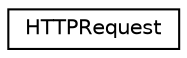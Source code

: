 digraph "Graphical Class Hierarchy"
{
 // LATEX_PDF_SIZE
  edge [fontname="Helvetica",fontsize="10",labelfontname="Helvetica",labelfontsize="10"];
  node [fontname="Helvetica",fontsize="10",shape=record];
  rankdir="LR";
  Node0 [label="HTTPRequest",height=0.2,width=0.4,color="black", fillcolor="white", style="filled",URL="$classHTTPRequest.html",tooltip="Represents an HTTP request."];
}
